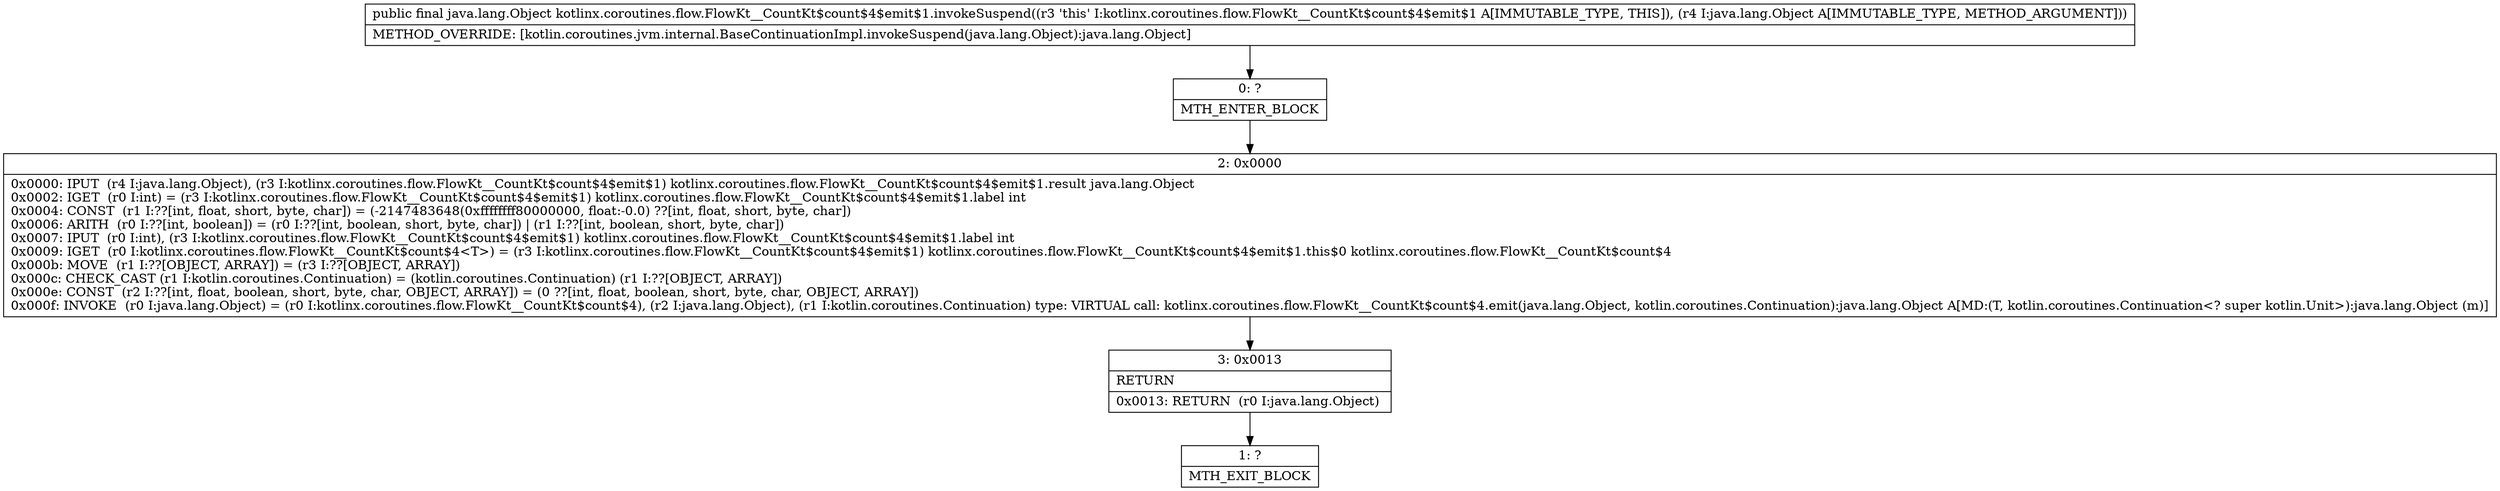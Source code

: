 digraph "CFG forkotlinx.coroutines.flow.FlowKt__CountKt$count$4$emit$1.invokeSuspend(Ljava\/lang\/Object;)Ljava\/lang\/Object;" {
Node_0 [shape=record,label="{0\:\ ?|MTH_ENTER_BLOCK\l}"];
Node_2 [shape=record,label="{2\:\ 0x0000|0x0000: IPUT  (r4 I:java.lang.Object), (r3 I:kotlinx.coroutines.flow.FlowKt__CountKt$count$4$emit$1) kotlinx.coroutines.flow.FlowKt__CountKt$count$4$emit$1.result java.lang.Object \l0x0002: IGET  (r0 I:int) = (r3 I:kotlinx.coroutines.flow.FlowKt__CountKt$count$4$emit$1) kotlinx.coroutines.flow.FlowKt__CountKt$count$4$emit$1.label int \l0x0004: CONST  (r1 I:??[int, float, short, byte, char]) = (\-2147483648(0xffffffff80000000, float:\-0.0) ??[int, float, short, byte, char]) \l0x0006: ARITH  (r0 I:??[int, boolean]) = (r0 I:??[int, boolean, short, byte, char]) \| (r1 I:??[int, boolean, short, byte, char]) \l0x0007: IPUT  (r0 I:int), (r3 I:kotlinx.coroutines.flow.FlowKt__CountKt$count$4$emit$1) kotlinx.coroutines.flow.FlowKt__CountKt$count$4$emit$1.label int \l0x0009: IGET  (r0 I:kotlinx.coroutines.flow.FlowKt__CountKt$count$4\<T\>) = (r3 I:kotlinx.coroutines.flow.FlowKt__CountKt$count$4$emit$1) kotlinx.coroutines.flow.FlowKt__CountKt$count$4$emit$1.this$0 kotlinx.coroutines.flow.FlowKt__CountKt$count$4 \l0x000b: MOVE  (r1 I:??[OBJECT, ARRAY]) = (r3 I:??[OBJECT, ARRAY]) \l0x000c: CHECK_CAST (r1 I:kotlin.coroutines.Continuation) = (kotlin.coroutines.Continuation) (r1 I:??[OBJECT, ARRAY]) \l0x000e: CONST  (r2 I:??[int, float, boolean, short, byte, char, OBJECT, ARRAY]) = (0 ??[int, float, boolean, short, byte, char, OBJECT, ARRAY]) \l0x000f: INVOKE  (r0 I:java.lang.Object) = (r0 I:kotlinx.coroutines.flow.FlowKt__CountKt$count$4), (r2 I:java.lang.Object), (r1 I:kotlin.coroutines.Continuation) type: VIRTUAL call: kotlinx.coroutines.flow.FlowKt__CountKt$count$4.emit(java.lang.Object, kotlin.coroutines.Continuation):java.lang.Object A[MD:(T, kotlin.coroutines.Continuation\<? super kotlin.Unit\>):java.lang.Object (m)]\l}"];
Node_3 [shape=record,label="{3\:\ 0x0013|RETURN\l|0x0013: RETURN  (r0 I:java.lang.Object) \l}"];
Node_1 [shape=record,label="{1\:\ ?|MTH_EXIT_BLOCK\l}"];
MethodNode[shape=record,label="{public final java.lang.Object kotlinx.coroutines.flow.FlowKt__CountKt$count$4$emit$1.invokeSuspend((r3 'this' I:kotlinx.coroutines.flow.FlowKt__CountKt$count$4$emit$1 A[IMMUTABLE_TYPE, THIS]), (r4 I:java.lang.Object A[IMMUTABLE_TYPE, METHOD_ARGUMENT]))  | METHOD_OVERRIDE: [kotlin.coroutines.jvm.internal.BaseContinuationImpl.invokeSuspend(java.lang.Object):java.lang.Object]\l}"];
MethodNode -> Node_0;Node_0 -> Node_2;
Node_2 -> Node_3;
Node_3 -> Node_1;
}

